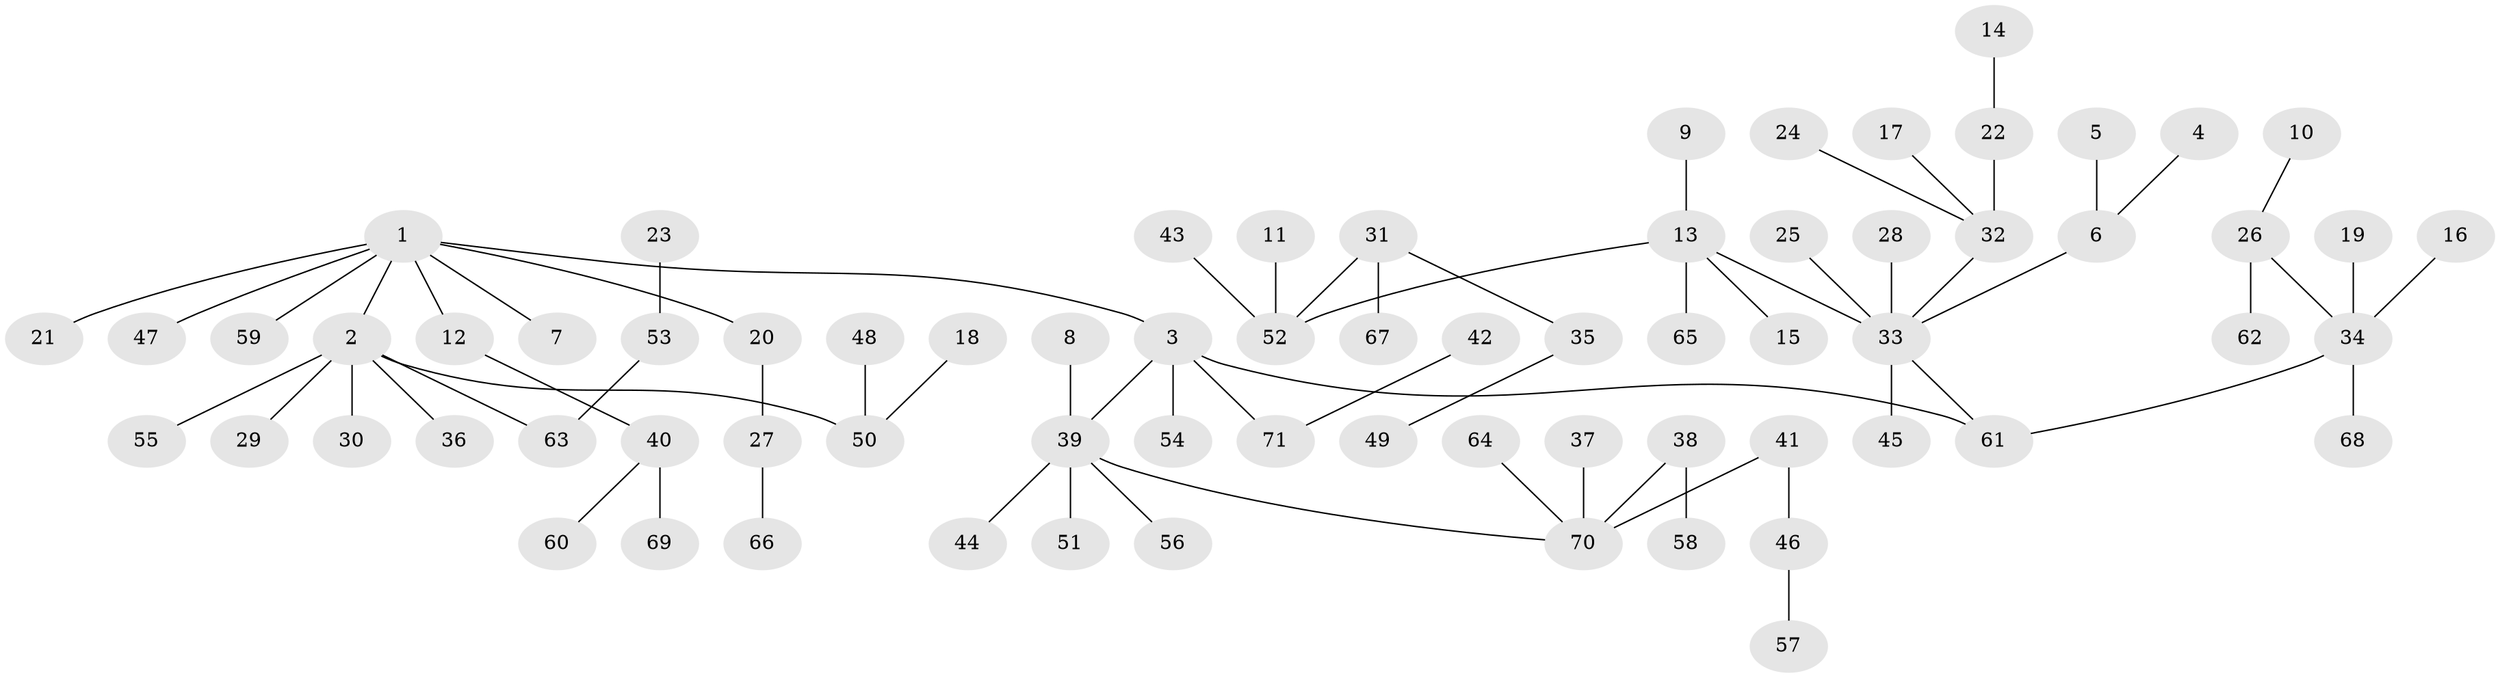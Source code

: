 // original degree distribution, {5: 0.07092198581560284, 6: 0.014184397163120567, 7: 0.0070921985815602835, 3: 0.10638297872340426, 4: 0.028368794326241134, 2: 0.2907801418439716, 1: 0.48226950354609927}
// Generated by graph-tools (version 1.1) at 2025/50/03/09/25 03:50:18]
// undirected, 71 vertices, 70 edges
graph export_dot {
graph [start="1"]
  node [color=gray90,style=filled];
  1;
  2;
  3;
  4;
  5;
  6;
  7;
  8;
  9;
  10;
  11;
  12;
  13;
  14;
  15;
  16;
  17;
  18;
  19;
  20;
  21;
  22;
  23;
  24;
  25;
  26;
  27;
  28;
  29;
  30;
  31;
  32;
  33;
  34;
  35;
  36;
  37;
  38;
  39;
  40;
  41;
  42;
  43;
  44;
  45;
  46;
  47;
  48;
  49;
  50;
  51;
  52;
  53;
  54;
  55;
  56;
  57;
  58;
  59;
  60;
  61;
  62;
  63;
  64;
  65;
  66;
  67;
  68;
  69;
  70;
  71;
  1 -- 2 [weight=1.0];
  1 -- 3 [weight=1.0];
  1 -- 7 [weight=1.0];
  1 -- 12 [weight=1.0];
  1 -- 20 [weight=1.0];
  1 -- 21 [weight=1.0];
  1 -- 47 [weight=1.0];
  1 -- 59 [weight=1.0];
  2 -- 29 [weight=1.0];
  2 -- 30 [weight=1.0];
  2 -- 36 [weight=1.0];
  2 -- 50 [weight=1.0];
  2 -- 55 [weight=1.0];
  2 -- 63 [weight=1.0];
  3 -- 39 [weight=1.0];
  3 -- 54 [weight=1.0];
  3 -- 61 [weight=1.0];
  3 -- 71 [weight=1.0];
  4 -- 6 [weight=1.0];
  5 -- 6 [weight=1.0];
  6 -- 33 [weight=1.0];
  8 -- 39 [weight=1.0];
  9 -- 13 [weight=1.0];
  10 -- 26 [weight=1.0];
  11 -- 52 [weight=1.0];
  12 -- 40 [weight=1.0];
  13 -- 15 [weight=1.0];
  13 -- 33 [weight=1.0];
  13 -- 52 [weight=1.0];
  13 -- 65 [weight=1.0];
  14 -- 22 [weight=1.0];
  16 -- 34 [weight=1.0];
  17 -- 32 [weight=1.0];
  18 -- 50 [weight=1.0];
  19 -- 34 [weight=1.0];
  20 -- 27 [weight=1.0];
  22 -- 32 [weight=1.0];
  23 -- 53 [weight=1.0];
  24 -- 32 [weight=1.0];
  25 -- 33 [weight=1.0];
  26 -- 34 [weight=1.0];
  26 -- 62 [weight=1.0];
  27 -- 66 [weight=1.0];
  28 -- 33 [weight=1.0];
  31 -- 35 [weight=1.0];
  31 -- 52 [weight=1.0];
  31 -- 67 [weight=1.0];
  32 -- 33 [weight=1.0];
  33 -- 45 [weight=1.0];
  33 -- 61 [weight=1.0];
  34 -- 61 [weight=1.0];
  34 -- 68 [weight=1.0];
  35 -- 49 [weight=1.0];
  37 -- 70 [weight=1.0];
  38 -- 58 [weight=1.0];
  38 -- 70 [weight=1.0];
  39 -- 44 [weight=1.0];
  39 -- 51 [weight=1.0];
  39 -- 56 [weight=1.0];
  39 -- 70 [weight=1.0];
  40 -- 60 [weight=1.0];
  40 -- 69 [weight=1.0];
  41 -- 46 [weight=1.0];
  41 -- 70 [weight=1.0];
  42 -- 71 [weight=1.0];
  43 -- 52 [weight=1.0];
  46 -- 57 [weight=1.0];
  48 -- 50 [weight=1.0];
  53 -- 63 [weight=1.0];
  64 -- 70 [weight=1.0];
}
